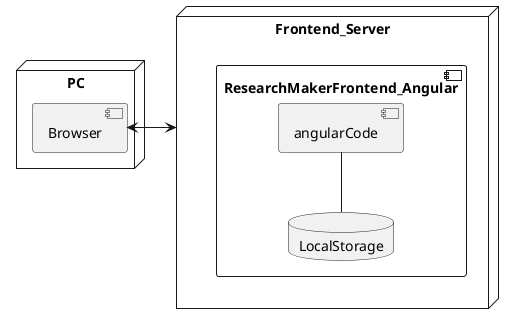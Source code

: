 @startuml

node PC{
[Browser]
}
node Frontend_Server{
component ResearchMakerFrontend_Angular{
  [angularCode]
  database LocalStorage
}

Browser<->Frontend_Server

angularCode--LocalStorage
@enduml